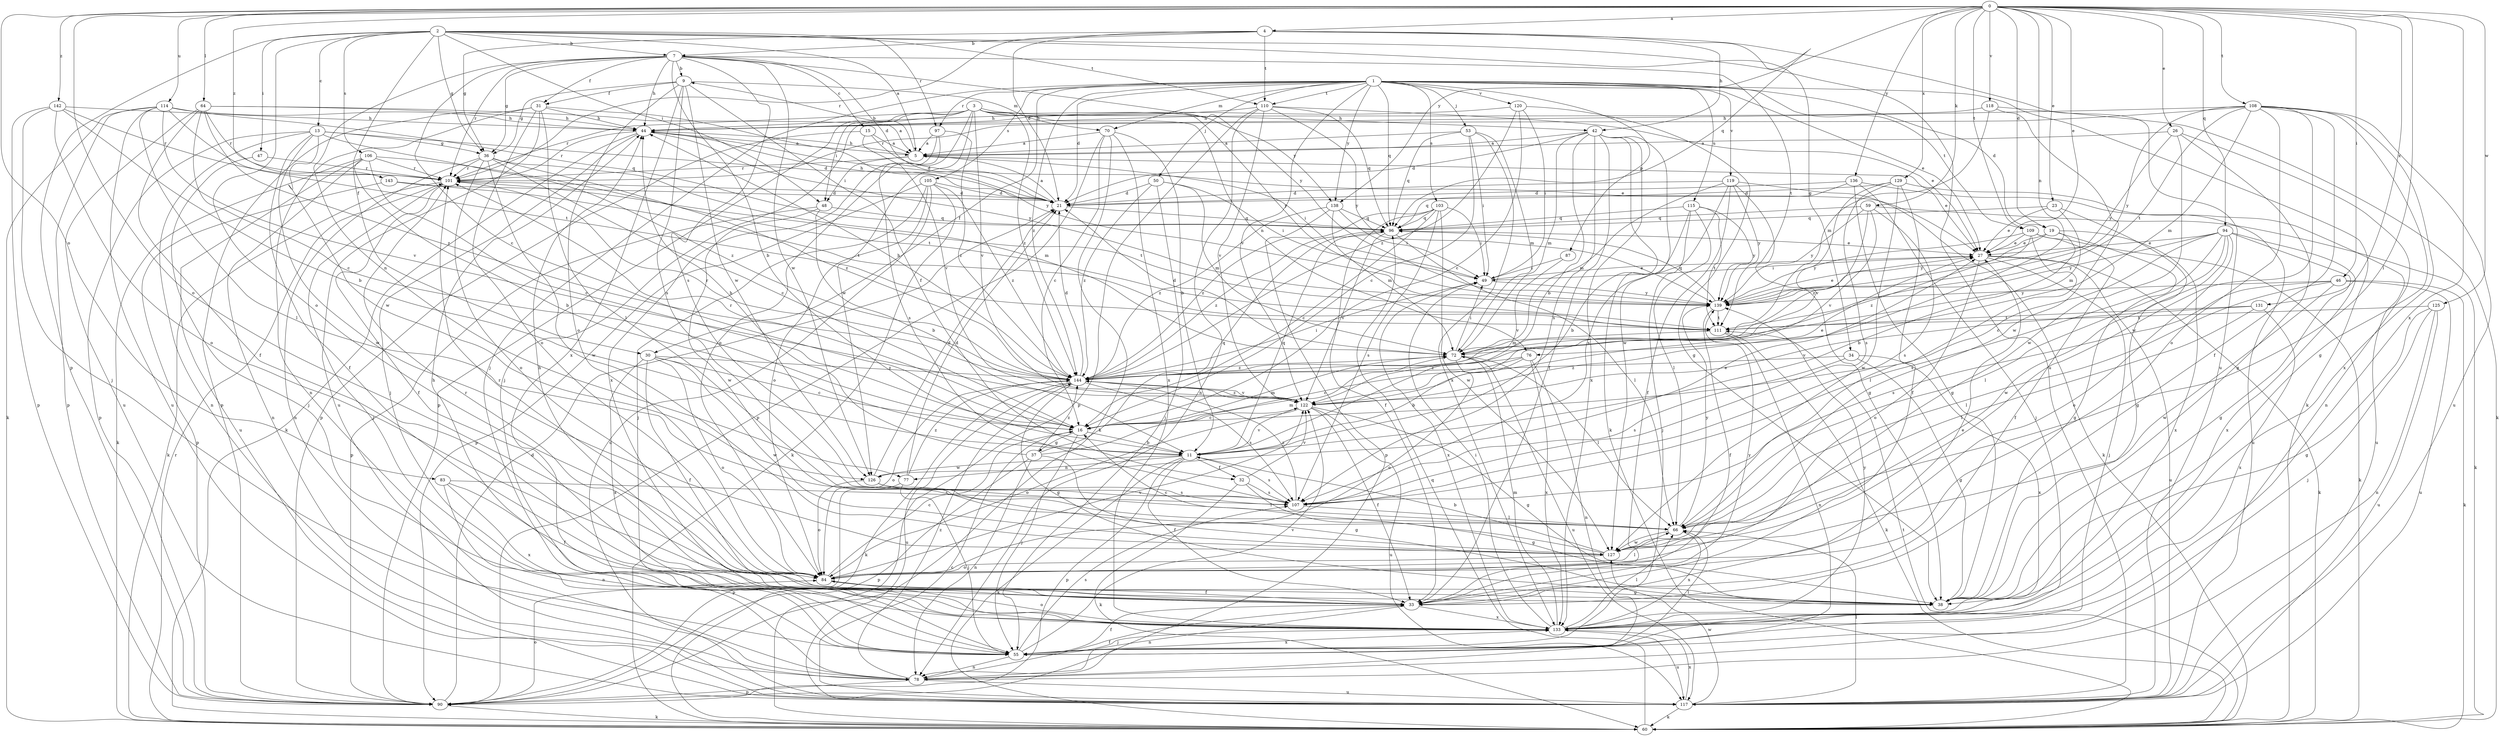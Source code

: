 strict digraph  {
0;
1;
2;
3;
4;
5;
7;
9;
11;
13;
15;
16;
19;
21;
23;
26;
27;
30;
31;
32;
33;
34;
36;
37;
38;
42;
44;
46;
47;
48;
49;
50;
53;
55;
59;
60;
64;
66;
70;
72;
76;
77;
78;
83;
84;
87;
90;
94;
96;
97;
101;
103;
105;
106;
107;
108;
109;
110;
111;
114;
115;
117;
118;
119;
120;
122;
125;
126;
127;
129;
131;
133;
136;
138;
139;
142;
143;
144;
0 -> 4  [label=a];
0 -> 19  [label=d];
0 -> 23  [label=e];
0 -> 26  [label=e];
0 -> 27  [label=e];
0 -> 46  [label=i];
0 -> 59  [label=k];
0 -> 64  [label=l];
0 -> 66  [label=l];
0 -> 76  [label=n];
0 -> 83  [label=o];
0 -> 84  [label=o];
0 -> 94  [label=q];
0 -> 108  [label=t];
0 -> 109  [label=t];
0 -> 114  [label=u];
0 -> 118  [label=v];
0 -> 125  [label=w];
0 -> 129  [label=x];
0 -> 131  [label=x];
0 -> 133  [label=x];
0 -> 136  [label=y];
0 -> 138  [label=y];
0 -> 142  [label=z];
0 -> 143  [label=z];
1 -> 19  [label=d];
1 -> 21  [label=d];
1 -> 27  [label=e];
1 -> 30  [label=f];
1 -> 50  [label=j];
1 -> 53  [label=j];
1 -> 55  [label=j];
1 -> 60  [label=k];
1 -> 70  [label=m];
1 -> 87  [label=p];
1 -> 96  [label=q];
1 -> 97  [label=r];
1 -> 103  [label=s];
1 -> 105  [label=s];
1 -> 109  [label=t];
1 -> 110  [label=t];
1 -> 115  [label=u];
1 -> 119  [label=v];
1 -> 120  [label=v];
1 -> 122  [label=v];
1 -> 138  [label=y];
1 -> 144  [label=z];
2 -> 5  [label=a];
2 -> 7  [label=b];
2 -> 13  [label=c];
2 -> 30  [label=f];
2 -> 34  [label=g];
2 -> 36  [label=g];
2 -> 47  [label=i];
2 -> 48  [label=i];
2 -> 84  [label=o];
2 -> 90  [label=p];
2 -> 97  [label=r];
2 -> 106  [label=s];
2 -> 110  [label=t];
2 -> 117  [label=u];
3 -> 42  [label=h];
3 -> 48  [label=i];
3 -> 55  [label=j];
3 -> 76  [label=n];
3 -> 84  [label=o];
3 -> 90  [label=p];
3 -> 101  [label=r];
3 -> 122  [label=v];
3 -> 126  [label=w];
3 -> 138  [label=y];
3 -> 139  [label=y];
3 -> 144  [label=z];
4 -> 7  [label=b];
4 -> 21  [label=d];
4 -> 36  [label=g];
4 -> 42  [label=h];
4 -> 96  [label=q];
4 -> 101  [label=r];
4 -> 110  [label=t];
4 -> 117  [label=u];
5 -> 9  [label=b];
5 -> 27  [label=e];
5 -> 44  [label=h];
5 -> 48  [label=i];
5 -> 49  [label=i];
5 -> 101  [label=r];
7 -> 9  [label=b];
7 -> 11  [label=b];
7 -> 15  [label=c];
7 -> 16  [label=c];
7 -> 21  [label=d];
7 -> 31  [label=f];
7 -> 36  [label=g];
7 -> 44  [label=h];
7 -> 77  [label=n];
7 -> 101  [label=r];
7 -> 107  [label=s];
7 -> 111  [label=t];
7 -> 126  [label=w];
7 -> 139  [label=y];
9 -> 31  [label=f];
9 -> 32  [label=f];
9 -> 36  [label=g];
9 -> 70  [label=m];
9 -> 84  [label=o];
9 -> 107  [label=s];
9 -> 126  [label=w];
9 -> 133  [label=x];
11 -> 32  [label=f];
11 -> 33  [label=f];
11 -> 60  [label=k];
11 -> 77  [label=n];
11 -> 90  [label=p];
11 -> 96  [label=q];
11 -> 107  [label=s];
11 -> 122  [label=v];
11 -> 126  [label=w];
13 -> 21  [label=d];
13 -> 33  [label=f];
13 -> 36  [label=g];
13 -> 78  [label=n];
13 -> 90  [label=p];
13 -> 126  [label=w];
13 -> 127  [label=w];
13 -> 144  [label=z];
15 -> 5  [label=a];
15 -> 27  [label=e];
15 -> 90  [label=p];
15 -> 122  [label=v];
16 -> 11  [label=b];
16 -> 37  [label=g];
16 -> 55  [label=j];
16 -> 72  [label=m];
16 -> 101  [label=r];
19 -> 11  [label=b];
19 -> 27  [label=e];
19 -> 38  [label=g];
19 -> 133  [label=x];
19 -> 139  [label=y];
21 -> 5  [label=a];
21 -> 44  [label=h];
21 -> 96  [label=q];
23 -> 27  [label=e];
23 -> 38  [label=g];
23 -> 72  [label=m];
23 -> 96  [label=q];
26 -> 5  [label=a];
26 -> 38  [label=g];
26 -> 78  [label=n];
26 -> 127  [label=w];
26 -> 139  [label=y];
27 -> 49  [label=i];
27 -> 55  [label=j];
27 -> 60  [label=k];
27 -> 84  [label=o];
27 -> 117  [label=u];
30 -> 16  [label=c];
30 -> 33  [label=f];
30 -> 84  [label=o];
30 -> 127  [label=w];
30 -> 133  [label=x];
30 -> 144  [label=z];
31 -> 44  [label=h];
31 -> 66  [label=l];
31 -> 78  [label=n];
31 -> 84  [label=o];
31 -> 90  [label=p];
31 -> 117  [label=u];
31 -> 139  [label=y];
32 -> 38  [label=g];
32 -> 60  [label=k];
32 -> 107  [label=s];
32 -> 122  [label=v];
33 -> 27  [label=e];
33 -> 78  [label=n];
33 -> 133  [label=x];
33 -> 139  [label=y];
34 -> 38  [label=g];
34 -> 107  [label=s];
34 -> 133  [label=x];
34 -> 144  [label=z];
36 -> 16  [label=c];
36 -> 72  [label=m];
36 -> 78  [label=n];
36 -> 84  [label=o];
36 -> 101  [label=r];
36 -> 127  [label=w];
36 -> 144  [label=z];
37 -> 38  [label=g];
37 -> 44  [label=h];
37 -> 72  [label=m];
37 -> 78  [label=n];
37 -> 90  [label=p];
37 -> 96  [label=q];
37 -> 144  [label=z];
38 -> 44  [label=h];
38 -> 101  [label=r];
42 -> 5  [label=a];
42 -> 11  [label=b];
42 -> 21  [label=d];
42 -> 33  [label=f];
42 -> 60  [label=k];
42 -> 72  [label=m];
42 -> 107  [label=s];
42 -> 127  [label=w];
42 -> 133  [label=x];
44 -> 5  [label=a];
44 -> 21  [label=d];
44 -> 55  [label=j];
44 -> 60  [label=k];
44 -> 101  [label=r];
44 -> 139  [label=y];
46 -> 60  [label=k];
46 -> 66  [label=l];
46 -> 107  [label=s];
46 -> 117  [label=u];
46 -> 127  [label=w];
46 -> 139  [label=y];
47 -> 55  [label=j];
47 -> 101  [label=r];
48 -> 11  [label=b];
48 -> 90  [label=p];
48 -> 96  [label=q];
48 -> 127  [label=w];
49 -> 27  [label=e];
49 -> 133  [label=x];
49 -> 139  [label=y];
50 -> 21  [label=d];
50 -> 49  [label=i];
50 -> 55  [label=j];
50 -> 72  [label=m];
50 -> 144  [label=z];
53 -> 5  [label=a];
53 -> 16  [label=c];
53 -> 49  [label=i];
53 -> 72  [label=m];
53 -> 96  [label=q];
53 -> 133  [label=x];
55 -> 33  [label=f];
55 -> 66  [label=l];
55 -> 78  [label=n];
55 -> 107  [label=s];
55 -> 122  [label=v];
55 -> 133  [label=x];
59 -> 60  [label=k];
59 -> 96  [label=q];
59 -> 107  [label=s];
59 -> 122  [label=v];
59 -> 139  [label=y];
59 -> 144  [label=z];
60 -> 96  [label=q];
60 -> 101  [label=r];
60 -> 111  [label=t];
64 -> 5  [label=a];
64 -> 16  [label=c];
64 -> 33  [label=f];
64 -> 44  [label=h];
64 -> 101  [label=r];
64 -> 117  [label=u];
64 -> 144  [label=z];
66 -> 127  [label=w];
66 -> 133  [label=x];
66 -> 139  [label=y];
70 -> 5  [label=a];
70 -> 11  [label=b];
70 -> 16  [label=c];
70 -> 60  [label=k];
70 -> 90  [label=p];
70 -> 133  [label=x];
72 -> 21  [label=d];
72 -> 49  [label=i];
72 -> 66  [label=l];
72 -> 84  [label=o];
72 -> 117  [label=u];
72 -> 144  [label=z];
76 -> 11  [label=b];
76 -> 16  [label=c];
76 -> 78  [label=n];
76 -> 133  [label=x];
76 -> 144  [label=z];
77 -> 21  [label=d];
77 -> 55  [label=j];
77 -> 90  [label=p];
77 -> 144  [label=z];
78 -> 33  [label=f];
78 -> 90  [label=p];
78 -> 117  [label=u];
78 -> 144  [label=z];
83 -> 33  [label=f];
83 -> 78  [label=n];
83 -> 107  [label=s];
83 -> 133  [label=x];
84 -> 16  [label=c];
84 -> 33  [label=f];
84 -> 38  [label=g];
84 -> 66  [label=l];
84 -> 101  [label=r];
84 -> 122  [label=v];
87 -> 49  [label=i];
87 -> 122  [label=v];
90 -> 21  [label=d];
90 -> 60  [label=k];
90 -> 84  [label=o];
94 -> 16  [label=c];
94 -> 27  [label=e];
94 -> 38  [label=g];
94 -> 66  [label=l];
94 -> 84  [label=o];
94 -> 107  [label=s];
94 -> 127  [label=w];
94 -> 133  [label=x];
94 -> 139  [label=y];
96 -> 27  [label=e];
96 -> 66  [label=l];
96 -> 122  [label=v];
96 -> 144  [label=z];
97 -> 5  [label=a];
97 -> 107  [label=s];
97 -> 133  [label=x];
97 -> 144  [label=z];
101 -> 21  [label=d];
101 -> 33  [label=f];
101 -> 55  [label=j];
101 -> 60  [label=k];
101 -> 111  [label=t];
103 -> 16  [label=c];
103 -> 33  [label=f];
103 -> 49  [label=i];
103 -> 96  [label=q];
103 -> 107  [label=s];
103 -> 127  [label=w];
103 -> 144  [label=z];
105 -> 21  [label=d];
105 -> 55  [label=j];
105 -> 60  [label=k];
105 -> 84  [label=o];
105 -> 90  [label=p];
105 -> 117  [label=u];
105 -> 144  [label=z];
106 -> 11  [label=b];
106 -> 16  [label=c];
106 -> 60  [label=k];
106 -> 78  [label=n];
106 -> 101  [label=r];
106 -> 111  [label=t];
106 -> 117  [label=u];
107 -> 66  [label=l];
107 -> 144  [label=z];
108 -> 33  [label=f];
108 -> 38  [label=g];
108 -> 44  [label=h];
108 -> 72  [label=m];
108 -> 84  [label=o];
108 -> 101  [label=r];
108 -> 111  [label=t];
108 -> 117  [label=u];
108 -> 127  [label=w];
108 -> 133  [label=x];
108 -> 139  [label=y];
109 -> 27  [label=e];
109 -> 33  [label=f];
109 -> 60  [label=k];
109 -> 66  [label=l];
109 -> 139  [label=y];
109 -> 144  [label=z];
110 -> 27  [label=e];
110 -> 44  [label=h];
110 -> 78  [label=n];
110 -> 90  [label=p];
110 -> 96  [label=q];
110 -> 122  [label=v];
110 -> 139  [label=y];
111 -> 60  [label=k];
111 -> 72  [label=m];
111 -> 78  [label=n];
114 -> 44  [label=h];
114 -> 60  [label=k];
114 -> 66  [label=l];
114 -> 90  [label=p];
114 -> 96  [label=q];
114 -> 111  [label=t];
114 -> 117  [label=u];
114 -> 122  [label=v];
115 -> 11  [label=b];
115 -> 55  [label=j];
115 -> 66  [label=l];
115 -> 96  [label=q];
115 -> 111  [label=t];
115 -> 139  [label=y];
117 -> 16  [label=c];
117 -> 60  [label=k];
117 -> 66  [label=l];
117 -> 127  [label=w];
117 -> 133  [label=x];
118 -> 44  [label=h];
118 -> 60  [label=k];
118 -> 72  [label=m];
118 -> 127  [label=w];
119 -> 21  [label=d];
119 -> 33  [label=f];
119 -> 38  [label=g];
119 -> 60  [label=k];
119 -> 72  [label=m];
119 -> 107  [label=s];
119 -> 139  [label=y];
120 -> 16  [label=c];
120 -> 38  [label=g];
120 -> 44  [label=h];
120 -> 49  [label=i];
120 -> 144  [label=z];
122 -> 16  [label=c];
122 -> 27  [label=e];
122 -> 33  [label=f];
122 -> 38  [label=g];
122 -> 84  [label=o];
122 -> 117  [label=u];
122 -> 144  [label=z];
125 -> 38  [label=g];
125 -> 55  [label=j];
125 -> 78  [label=n];
125 -> 111  [label=t];
125 -> 117  [label=u];
126 -> 21  [label=d];
126 -> 27  [label=e];
126 -> 66  [label=l];
126 -> 84  [label=o];
126 -> 107  [label=s];
127 -> 11  [label=b];
127 -> 16  [label=c];
127 -> 84  [label=o];
129 -> 21  [label=d];
129 -> 33  [label=f];
129 -> 107  [label=s];
129 -> 117  [label=u];
129 -> 122  [label=v];
129 -> 127  [label=w];
131 -> 66  [label=l];
131 -> 111  [label=t];
131 -> 122  [label=v];
131 -> 133  [label=x];
133 -> 44  [label=h];
133 -> 49  [label=i];
133 -> 55  [label=j];
133 -> 66  [label=l];
133 -> 72  [label=m];
133 -> 84  [label=o];
133 -> 117  [label=u];
133 -> 139  [label=y];
136 -> 21  [label=d];
136 -> 38  [label=g];
136 -> 55  [label=j];
136 -> 96  [label=q];
136 -> 117  [label=u];
138 -> 49  [label=i];
138 -> 72  [label=m];
138 -> 90  [label=p];
138 -> 96  [label=q];
138 -> 144  [label=z];
139 -> 27  [label=e];
139 -> 33  [label=f];
139 -> 96  [label=q];
139 -> 111  [label=t];
142 -> 11  [label=b];
142 -> 44  [label=h];
142 -> 55  [label=j];
142 -> 84  [label=o];
142 -> 90  [label=p];
142 -> 101  [label=r];
143 -> 21  [label=d];
143 -> 90  [label=p];
143 -> 111  [label=t];
144 -> 21  [label=d];
144 -> 38  [label=g];
144 -> 44  [label=h];
144 -> 49  [label=i];
144 -> 60  [label=k];
144 -> 84  [label=o];
144 -> 101  [label=r];
144 -> 107  [label=s];
144 -> 117  [label=u];
144 -> 122  [label=v];
}
